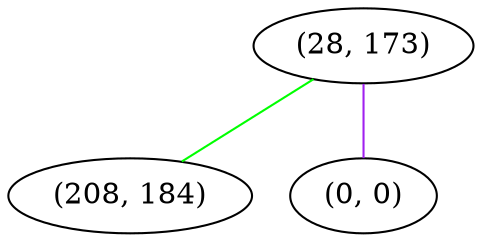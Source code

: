 graph "" {
"(28, 173)";
"(208, 184)";
"(0, 0)";
"(28, 173)" -- "(208, 184)"  [color=green, key=0, weight=2];
"(28, 173)" -- "(0, 0)"  [color=purple, key=0, weight=4];
}

